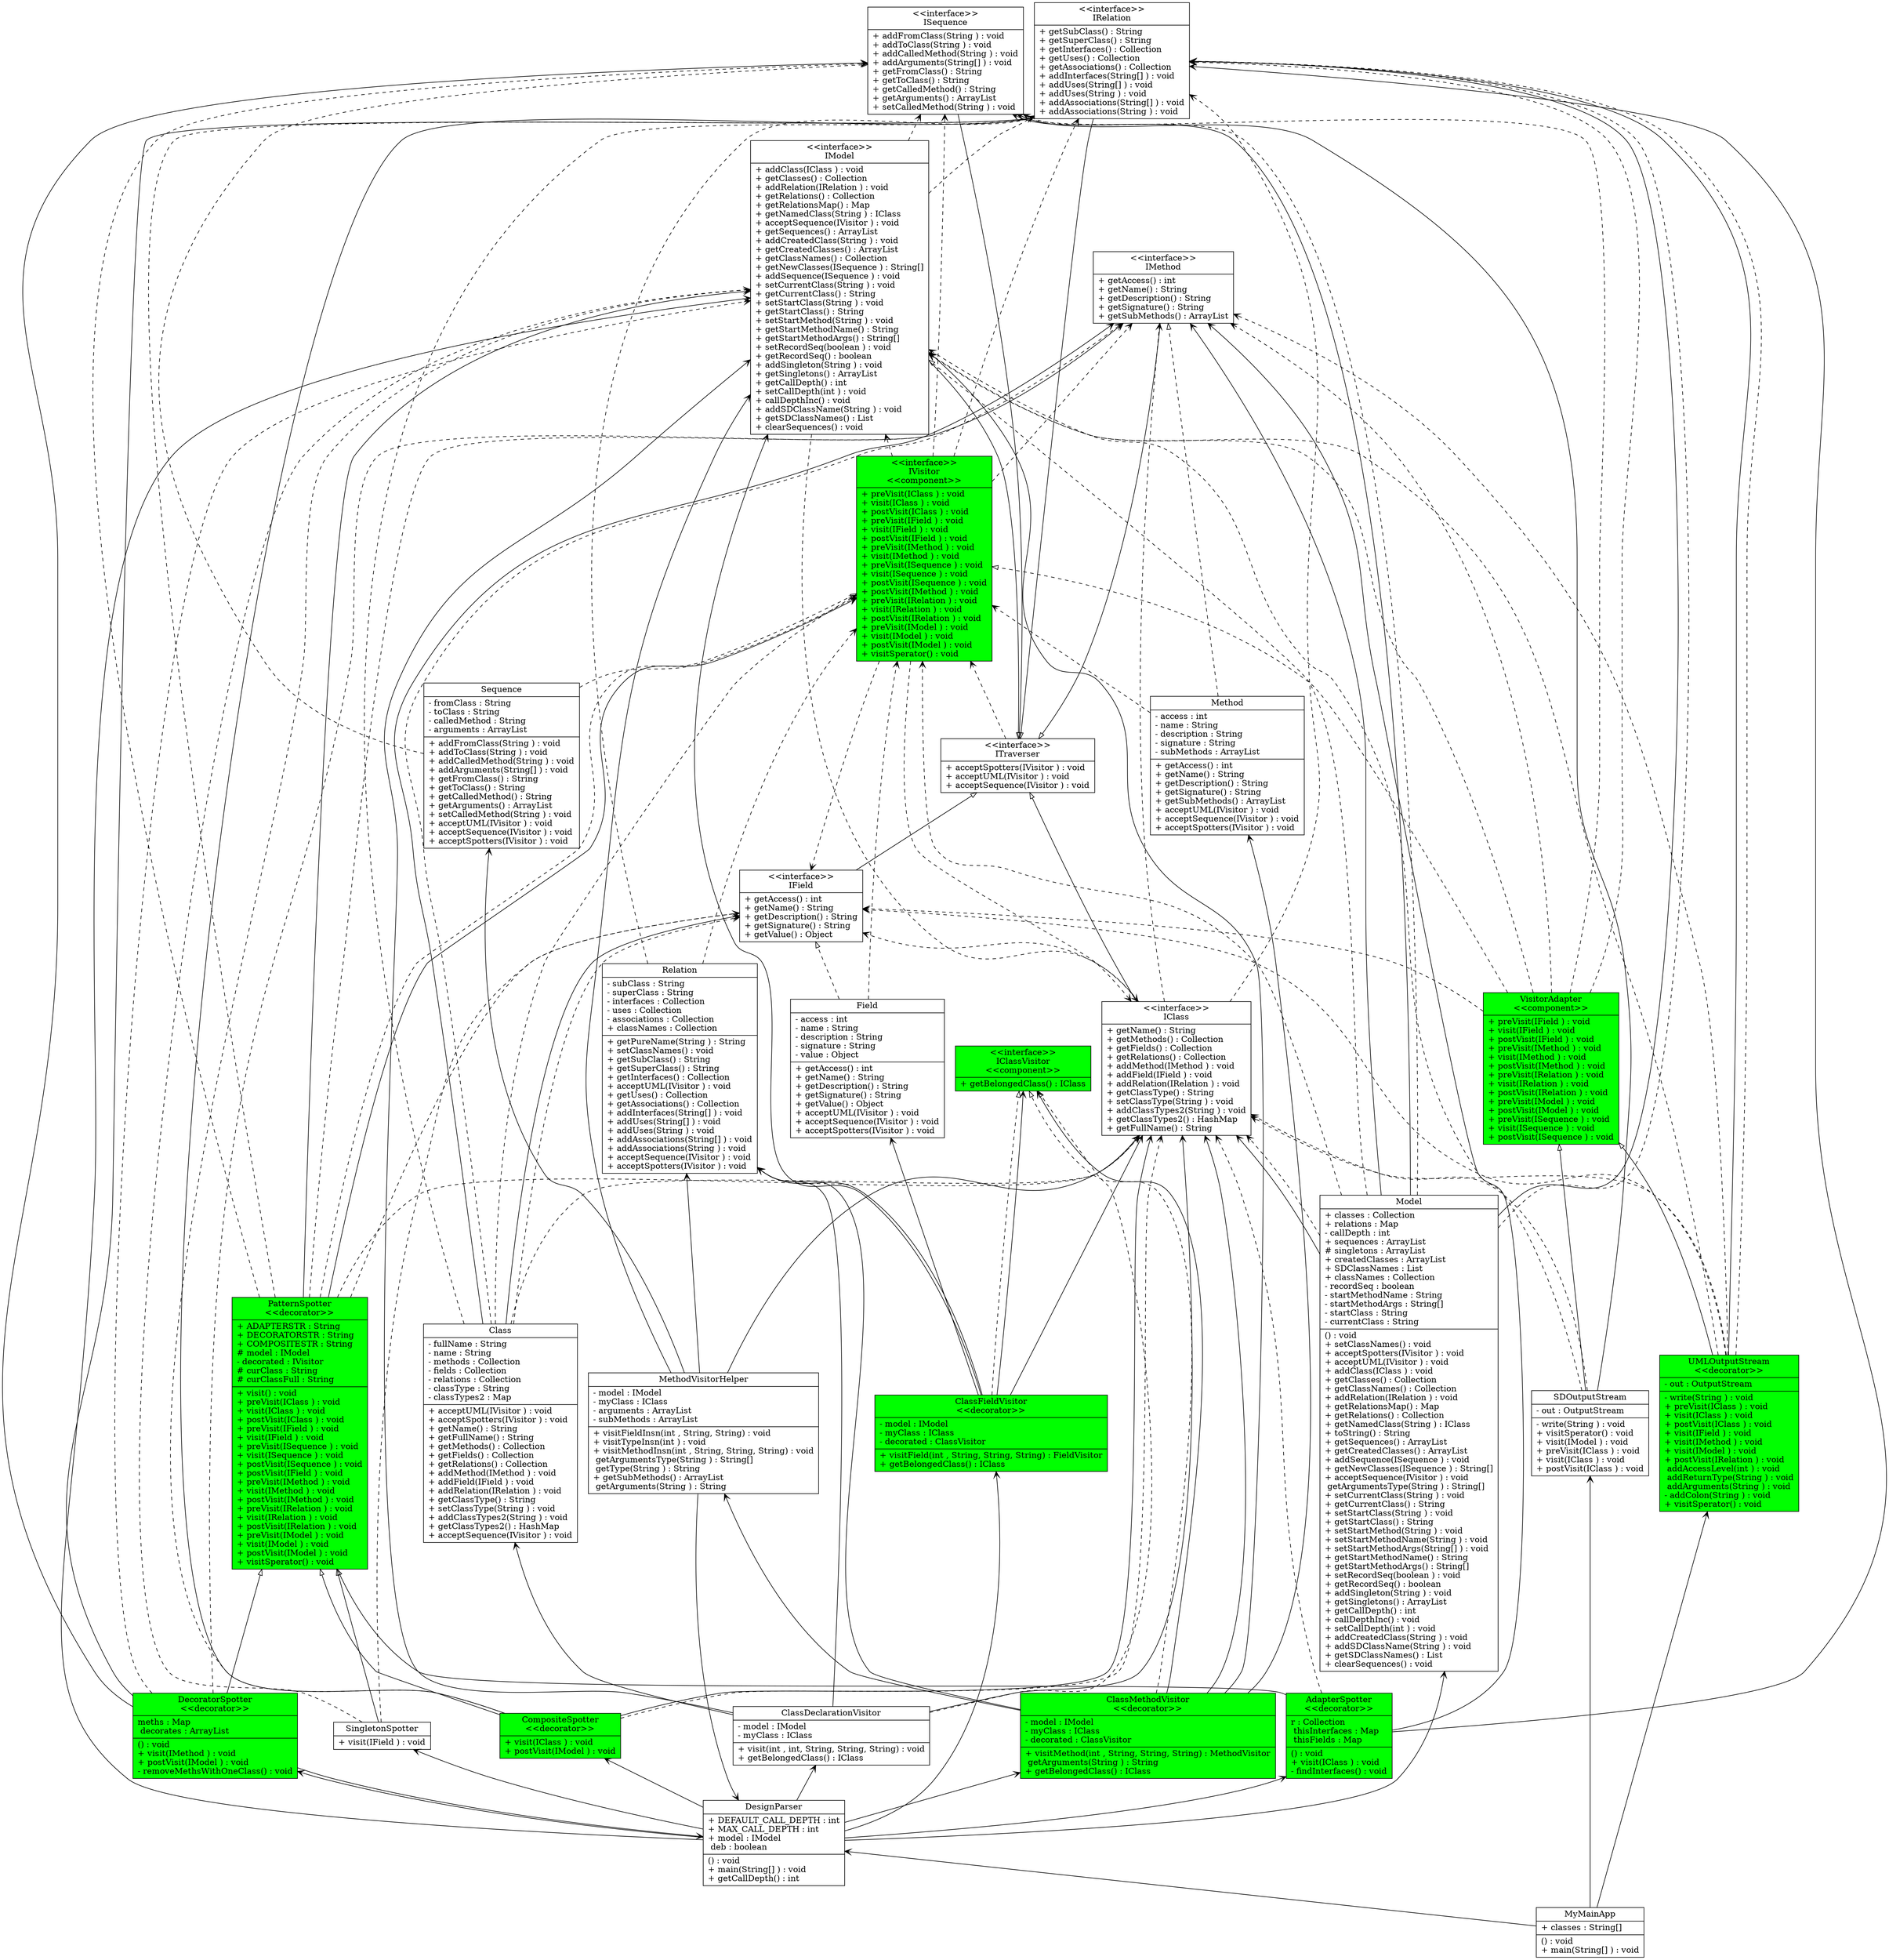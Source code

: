 digraph example { 
rankdir=BT;
MyMainApp [
shape="record",
fillcolor=white, style=filled, label = "{MyMainApp|+ classes : String[]\l|  <clinit>() : void\l+ main(String[] ) : void\l}"
];

ClassDeclarationVisitor [
shape="record",
fillcolor=white, style=filled, label = "{ClassDeclarationVisitor|- model : IModel\l- myClass : IClass\l|+ visit(int , int, String, String, String) : void\l+ getBelongedClass() : IClass\l}"
];

ClassFieldVisitor [
shape="record",
fillcolor=green, style=filled, label = "{ClassFieldVisitor\n\<\<decorator\>\>|- model : IModel\l- myClass : IClass\l- decorated : ClassVisitor\l|+ visitField(int , String, String, String) : FieldVisitor\l+ getBelongedClass() : IClass\l}"
];

ClassMethodVisitor [
shape="record",
fillcolor=green, style=filled, label = "{ClassMethodVisitor\n\<\<decorator\>\>|- model : IModel\l- myClass : IClass\l- decorated : ClassVisitor\l|+ visitMethod(int , String, String, String) : MethodVisitor\l  getArguments(String ) : String\l+ getBelongedClass() : IClass\l}"
];

DesignParser [
shape="record",
fillcolor=white, style=filled, label = "{DesignParser|+ DEFAULT_CALL_DEPTH : int\l+ MAX_CALL_DEPTH : int\l+ model : IModel\l  deb : boolean\l|  <clinit>() : void\l+ main(String[] ) : void\l+ getCallDepth() : int\l}"
];

IClassVisitor [
shape="record",
fillcolor=green, style=filled,label = "{\<\<interface\>\>\nIClassVisitor\n\<\<component\>\>|+ getBelongedClass() : IClass\l}"
];

MethodVisitorHelper [
shape="record",
fillcolor=white, style=filled, label = "{MethodVisitorHelper|- model : IModel\l- myClass : IClass\l- arguments : ArrayList\l- subMethods : ArrayList\l|+ visitFieldInsn(int , String, String) : void\l+ visitTypeInsn(int ) : void\l+ visitMethodInsn(int , String, String, String) : void\l  getArgumentsType(String ) : String[]\l  getType(String ) : String\l+ getSubMethods() : ArrayList\l  getArguments(String ) : String\l}"
];

Class [
shape="record",
fillcolor=white, style=filled, label = "{Class|- fullName : String\l- name : String\l- methods : Collection\l- fields : Collection\l- relations : Collection\l- classType : String\l- classTypes2 : Map\l|+ acceptUML(IVisitor ) : void\l+ acceptSpotters(IVisitor ) : void\l+ getName() : String\l+ getFullName() : String\l+ getMethods() : Collection\l+ getFields() : Collection\l+ getRelations() : Collection\l+ addMethod(IMethod ) : void\l+ addField(IField ) : void\l+ addRelation(IRelation ) : void\l+ getClassType() : String\l+ setClassType(String ) : void\l+ addClassTypes2(String ) : void\l+ getClassTypes2() : HashMap\l+ acceptSequence(IVisitor ) : void\l}"
];

Field [
shape="record",
fillcolor=white, style=filled, label = "{Field|- access : int\l- name : String\l- description : String\l- signature : String\l- value : Object\l|+ getAccess() : int\l+ getName() : String\l+ getDescription() : String\l+ getSignature() : String\l+ getValue() : Object\l+ acceptUML(IVisitor ) : void\l+ acceptSequence(IVisitor ) : void\l+ acceptSpotters(IVisitor ) : void\l}"
];

Method [
shape="record",
fillcolor=white, style=filled, label = "{Method|- access : int\l- name : String\l- description : String\l- signature : String\l- subMethods : ArrayList\l|+ getAccess() : int\l+ getName() : String\l+ getDescription() : String\l+ getSignature() : String\l+ getSubMethods() : ArrayList\l+ acceptUML(IVisitor ) : void\l+ acceptSequence(IVisitor ) : void\l+ acceptSpotters(IVisitor ) : void\l}"
];

Model [
shape="record",
fillcolor=white, style=filled, label = "{Model|+ classes : Collection\l+ relations : Map\l- callDepth : int\l+ sequences : ArrayList\l# singletons : ArrayList\l+ createdClasses : ArrayList\l+ SDClassNames : List\l+ classNames : Collection\l- recordSeq : boolean\l- startMethodName : String\l- startMethodArgs : String[]\l- startClass : String\l- currentClass : String\l|  <clinit>() : void\l+ setClassNames() : void\l+ acceptSpotters(IVisitor ) : void\l+ acceptUML(IVisitor ) : void\l+ addClass(IClass ) : void\l+ getClasses() : Collection\l+ getClassNames() : Collection\l+ addRelation(IRelation ) : void\l+ getRelationsMap() : Map\l+ getRelations() : Collection\l+ getNamedClass(String ) : IClass\l+ toString() : String\l+ getSequences() : ArrayList\l+ getCreatedClasses() : ArrayList\l+ addSequence(ISequence ) : void\l+ getNewClasses(ISequence ) : String[]\l+ acceptSequence(IVisitor ) : void\l  getArgumentsType(String ) : String[]\l+ setCurrentClass(String ) : void\l+ getCurrentClass() : String\l+ setStartClass(String ) : void\l+ getStartClass() : String\l+ setStartMethod(String ) : void\l+ setStartMethodName(String ) : void\l+ setStartMethodArgs(String[] ) : void\l+ getStartMethodName() : String\l+ getStartMethodArgs() : String[]\l+ setRecordSeq(boolean ) : void\l+ getRecordSeq() : boolean\l+ addSingleton(String ) : void\l+ getSingletons() : ArrayList\l+ getCallDepth() : int\l+ callDepthInc() : void\l+ setCallDepth(int ) : void\l+ addCreatedClass(String ) : void\l+ addSDClassName(String ) : void\l+ getSDClassNames() : List\l+ clearSequences() : void\l}"
];

Relation [
shape="record",
fillcolor=white, style=filled, label = "{Relation|- subClass : String\l- superClass : String\l- interfaces : Collection\l- uses : Collection\l- associations : Collection\l+ classNames : Collection\l|+ getPureName(String ) : String\l+ setClassNames() : void\l+ getSubClass() : String\l+ getSuperClass() : String\l+ getInterfaces() : Collection\l+ acceptUML(IVisitor ) : void\l+ getUses() : Collection\l+ getAssociations() : Collection\l+ addInterfaces(String[] ) : void\l+ addUses(String[] ) : void\l+ addUses(String ) : void\l+ addAssociations(String[] ) : void\l+ addAssociations(String ) : void\l+ acceptSequence(IVisitor ) : void\l+ acceptSpotters(IVisitor ) : void\l}"
];

SDOutputStream [
shape="record",
fillcolor=white, style=filled, label = "{SDOutputStream|- out : OutputStream\l|- write(String ) : void\l+ visitSperator() : void\l+ visit(IModel ) : void\l+ preVisit(IClass ) : void\l+ visit(IClass ) : void\l+ postVisit(IClass ) : void\l}"
];

Sequence [
shape="record",
fillcolor=white, style=filled, label = "{Sequence|- fromClass : String\l- toClass : String\l- calledMethod : String\l- arguments : ArrayList\l|+ addFromClass(String ) : void\l+ addToClass(String ) : void\l+ addCalledMethod(String ) : void\l+ addArguments(String[] ) : void\l+ getFromClass() : String\l+ getToClass() : String\l+ getCalledMethod() : String\l+ getArguments() : ArrayList\l+ setCalledMethod(String ) : void\l+ acceptUML(IVisitor ) : void\l+ acceptSequence(IVisitor ) : void\l+ acceptSpotters(IVisitor ) : void\l}"
];

UMLOutputStream [
shape="record",
fillcolor=green, style=filled, label = "{UMLOutputStream\n\<\<decorator\>\>|- out : OutputStream\l|- write(String ) : void\l+ preVisit(IClass ) : void\l+ visit(IClass ) : void\l+ postVisit(IClass ) : void\l+ visit(IField ) : void\l+ visit(IMethod ) : void\l+ visit(IModel ) : void\l+ postVisit(IRelation ) : void\l  addAccessLevel(int ) : void\l  addReturnType(String ) : void\l  addArguments(String ) : void\l- addColon(String ) : void\l+ visitSperator() : void\l}"
];

IClass [
shape="record",
fillcolor=white, style=filled,label = "{\<\<interface\>\>\nIClass|+ getName() : String\l+ getMethods() : Collection\l+ getFields() : Collection\l+ getRelations() : Collection\l+ addMethod(IMethod ) : void\l+ addField(IField ) : void\l+ addRelation(IRelation ) : void\l+ getClassType() : String\l+ setClassType(String ) : void\l+ addClassTypes2(String ) : void\l+ getClassTypes2() : HashMap\l+ getFullName() : String\l}"
];

IField [
shape="record",
fillcolor=white, style=filled,label = "{\<\<interface\>\>\nIField|+ getAccess() : int\l+ getName() : String\l+ getDescription() : String\l+ getSignature() : String\l+ getValue() : Object\l}"
];

IMethod [
shape="record",
fillcolor=white, style=filled,label = "{\<\<interface\>\>\nIMethod|+ getAccess() : int\l+ getName() : String\l+ getDescription() : String\l+ getSignature() : String\l+ getSubMethods() : ArrayList\l}"
];

IModel [
shape="record",
fillcolor=white, style=filled,label = "{\<\<interface\>\>\nIModel|+ addClass(IClass ) : void\l+ getClasses() : Collection\l+ addRelation(IRelation ) : void\l+ getRelations() : Collection\l+ getRelationsMap() : Map\l+ getNamedClass(String ) : IClass\l+ acceptSequence(IVisitor ) : void\l+ getSequences() : ArrayList\l+ addCreatedClass(String ) : void\l+ getCreatedClasses() : ArrayList\l+ getClassNames() : Collection\l+ getNewClasses(ISequence ) : String[]\l+ addSequence(ISequence ) : void\l+ setCurrentClass(String ) : void\l+ getCurrentClass() : String\l+ setStartClass(String ) : void\l+ getStartClass() : String\l+ setStartMethod(String ) : void\l+ getStartMethodName() : String\l+ getStartMethodArgs() : String[]\l+ setRecordSeq(boolean ) : void\l+ getRecordSeq() : boolean\l+ addSingleton(String ) : void\l+ getSingletons() : ArrayList\l+ getCallDepth() : int\l+ setCallDepth(int ) : void\l+ callDepthInc() : void\l+ addSDClassName(String ) : void\l+ getSDClassNames() : List\l+ clearSequences() : void\l}"
];

IRelation [
shape="record",
fillcolor=white, style=filled,label = "{\<\<interface\>\>\nIRelation|+ getSubClass() : String\l+ getSuperClass() : String\l+ getInterfaces() : Collection\l+ getUses() : Collection\l+ getAssociations() : Collection\l+ addInterfaces(String[] ) : void\l+ addUses(String[] ) : void\l+ addUses(String ) : void\l+ addAssociations(String[] ) : void\l+ addAssociations(String ) : void\l}"
];

ISequence [
shape="record",
fillcolor=white, style=filled,label = "{\<\<interface\>\>\nISequence|+ addFromClass(String ) : void\l+ addToClass(String ) : void\l+ addCalledMethod(String ) : void\l+ addArguments(String[] ) : void\l+ getFromClass() : String\l+ getToClass() : String\l+ getCalledMethod() : String\l+ getArguments() : ArrayList\l+ setCalledMethod(String ) : void\l}"
];

AdapterSpotter [
shape="record",
fillcolor=green, style=filled, label = "{AdapterSpotter\n\<\<decorator\>\>|  r : Collection\l  thisInterfaces : Map\l  thisFields : Map\l|  <clinit>() : void\l+ visit(IClass ) : void\l- findInterfaces() : void\l}"
];

DecoratorSpotter [
shape="record",
fillcolor=green, style=filled, label = "{DecoratorSpotter\n\<\<decorator\>\>|  meths : Map\l  decorates : ArrayList\l|  <clinit>() : void\l+ visit(IMethod ) : void\l+ postVisit(IModel ) : void\l- removeMethsWithOneClass() : void\l}"
];

SingletonSpotter [
shape="record",
fillcolor=white, style=filled, label = "{SingletonSpotter|+ visit(IField ) : void\l}"
];

CompositeSpotter [
shape="record",
fillcolor=green, style=filled, label = "{CompositeSpotter\n\<\<decorator\>\>|+ visit(IClass ) : void\l+ postVisit(IModel ) : void\l}"
];

PatternSpotter [
shape="record",
fillcolor=green, style=filled, label = "{PatternSpotter\n\<\<decorator\>\>|+ ADAPTERSTR : String\l+ DECORATORSTR : String\l+ COMPOSITESTR : String\l# model : IModel\l- decorated : IVisitor\l# curClass : String\l# curClassFull : String\l|+ visit() : void\l+ preVisit(IClass ) : void\l+ visit(IClass ) : void\l+ postVisit(IClass ) : void\l+ preVisit(IField ) : void\l+ visit(IField ) : void\l+ preVisit(ISequence ) : void\l+ visit(ISequence ) : void\l+ postVisit(ISequence ) : void\l+ postVisit(IField ) : void\l+ preVisit(IMethod ) : void\l+ visit(IMethod ) : void\l+ postVisit(IMethod ) : void\l+ preVisit(IRelation ) : void\l+ visit(IRelation ) : void\l+ postVisit(IRelation ) : void\l+ preVisit(IModel ) : void\l+ visit(IModel ) : void\l+ postVisit(IModel ) : void\l+ visitSperator() : void\l}"
];

ITraverser [
shape="record",
fillcolor=white, style=filled,label = "{\<\<interface\>\>\nITraverser|+ acceptSpotters(IVisitor ) : void\l+ acceptUML(IVisitor ) : void\l+ acceptSequence(IVisitor ) : void\l}"
];

IVisitor [
shape="record",
fillcolor=green, style=filled,label = "{\<\<interface\>\>\nIVisitor\n\<\<component\>\>|+ preVisit(IClass ) : void\l+ visit(IClass ) : void\l+ postVisit(IClass ) : void\l+ preVisit(IField ) : void\l+ visit(IField ) : void\l+ postVisit(IField ) : void\l+ preVisit(IMethod ) : void\l+ visit(IMethod ) : void\l+ preVisit(ISequence ) : void\l+ visit(ISequence ) : void\l+ postVisit(ISequence ) : void\l+ postVisit(IMethod ) : void\l+ preVisit(IRelation ) : void\l+ visit(IRelation ) : void\l+ postVisit(IRelation ) : void\l+ preVisit(IModel ) : void\l+ visit(IModel ) : void\l+ postVisit(IModel ) : void\l+ visitSperator() : void\l}"
];

VisitorAdapter [
shape="record",
fillcolor=green, style=filled, label = "{VisitorAdapter\n\<\<component\>\>|+ preVisit(IField ) : void\l+ visit(IField ) : void\l+ postVisit(IField ) : void\l+ preVisit(IMethod ) : void\l+ visit(IMethod ) : void\l+ postVisit(IMethod ) : void\l+ preVisit(IRelation ) : void\l+ visit(IRelation ) : void\l+ postVisit(IRelation ) : void\l+ preVisit(IModel ) : void\l+ postVisit(IModel ) : void\l+ preVisit(ISequence ) : void\l+ visit(ISequence ) : void\l+ postVisit(ISequence ) : void\l}"
];


IClass -> ITraverser [arrowhead="empty"];
UMLOutputStream -> VisitorAdapter [arrowhead="empty"];
UMLOutputStream -> IRelation [arrowhead = "vee"];
Method -> IMethod [arrowhead="empty", style="dashed"];
PatternSpotter -> IVisitor [arrowhead="empty", style="dashed"];
CompositeSpotter -> PatternSpotter [arrowhead="empty"];
CompositeSpotter -> IRelation [arrowhead = "vee"];
CompositeSpotter -> IClass [arrowhead = "vee"];
DesignParser -> IModel [arrowhead = "vee"];
MethodVisitorHelper -> Relation [arrowhead = "vee"];
MethodVisitorHelper -> Sequence [arrowhead = "vee"];
MethodVisitorHelper -> DesignParser [arrowhead = "vee"];
Class -> IClass [arrowhead="empty", style="dashed"];
Class -> IField [arrowhead = "vee"];
Class -> IMethod [arrowhead = "vee"];
IMethod -> ITraverser [arrowhead="empty"];
IRelation -> ITraverser [arrowhead="empty"];
PatternSpotter -> IClass [arrowhead = "vee", style = "dashed"];
PatternSpotter -> IField [arrowhead = "vee", style = "dashed"];
PatternSpotter -> ISequence [arrowhead = "vee", style = "dashed"];
PatternSpotter -> IMethod [arrowhead = "vee", style = "dashed"];
PatternSpotter -> IRelation [arrowhead = "vee", style = "dashed"];
PatternSpotter -> IModel [arrowhead = "vee"];
PatternSpotter -> IVisitor [arrowhead = "vee"];
ClassMethodVisitor -> IClassVisitor [arrowhead="empty", style="dashed"];
ClassMethodVisitor -> Relation [arrowhead = "vee"];
ClassMethodVisitor -> MethodVisitorHelper [arrowhead = "vee"];
ClassMethodVisitor -> Method [arrowhead = "vee"];
ClassMethodVisitor -> IClassVisitor [arrowhead = "vee"];
VisitorAdapter -> IField [arrowhead = "vee", style = "dashed"];
VisitorAdapter -> IMethod [arrowhead = "vee", style = "dashed"];
VisitorAdapter -> IRelation [arrowhead = "vee", style = "dashed"];
VisitorAdapter -> IModel [arrowhead = "vee", style = "dashed"];
VisitorAdapter -> ISequence [arrowhead = "vee", style = "dashed"];
CompositeSpotter -> IClass [arrowhead = "vee", style = "dashed"];
CompositeSpotter -> IModel [arrowhead = "vee", style = "dashed"];
SDOutputStream -> VisitorAdapter [arrowhead="empty"];
SDOutputStream -> ISequence [arrowhead = "vee"];
ClassMethodVisitor -> IModel [arrowhead = "vee"];
ClassMethodVisitor -> IClass [arrowhead = "vee"];
Field -> IField [arrowhead="empty", style="dashed"];
IVisitor -> IClass [arrowhead = "vee", style = "dashed"];
IVisitor -> IField [arrowhead = "vee", style = "dashed"];
IVisitor -> IMethod [arrowhead = "vee", style = "dashed"];
IVisitor -> ISequence [arrowhead = "vee", style = "dashed"];
IVisitor -> IRelation [arrowhead = "vee", style = "dashed"];
IVisitor -> IModel [arrowhead = "vee", style = "dashed"];
Method -> IVisitor [arrowhead = "vee", style = "dashed"];
Sequence -> IVisitor [arrowhead = "vee", style = "dashed"];
VisitorAdapter -> IVisitor [arrowhead="empty", style="dashed"];
IField -> ITraverser [arrowhead="empty"];
ClassDeclarationVisitor -> IClassVisitor [arrowhead="empty", style="dashed"];
ClassDeclarationVisitor -> Class [arrowhead = "vee"];
ClassDeclarationVisitor -> Relation [arrowhead = "vee"];
AdapterSpotter -> IClass [arrowhead = "vee", style = "dashed"];
SingletonSpotter -> IModel [arrowhead = "vee", style = "dashed"];
SingletonSpotter -> IField [arrowhead = "vee", style = "dashed"];
Class -> IVisitor [arrowhead = "vee", style = "dashed"];
Class -> IMethod [arrowhead = "vee", style = "dashed"];
Class -> IField [arrowhead = "vee", style = "dashed"];
Class -> IRelation [arrowhead = "vee", style = "dashed"];
DecoratorSpotter -> IMethod [arrowhead = "vee", style = "dashed"];
DecoratorSpotter -> IModel [arrowhead = "vee", style = "dashed"];
DecoratorSpotter -> PatternSpotter [arrowhead="empty"];
DecoratorSpotter -> DesignParser [arrowhead = "vee"];
DecoratorSpotter -> ISequence [arrowhead = "vee"];
DecoratorSpotter -> IRelation [arrowhead = "vee"];
ISequence -> ITraverser [arrowhead="empty"];
ClassDeclarationVisitor -> IModel [arrowhead = "vee"];
ClassDeclarationVisitor -> IClass [arrowhead = "vee"];
UMLOutputStream -> IClass [arrowhead = "vee", style = "dashed"];
UMLOutputStream -> IField [arrowhead = "vee", style = "dashed"];
UMLOutputStream -> IMethod [arrowhead = "vee", style = "dashed"];
UMLOutputStream -> IModel [arrowhead = "vee", style = "dashed"];
UMLOutputStream -> IRelation [arrowhead = "vee", style = "dashed"];
Field -> IVisitor [arrowhead = "vee", style = "dashed"];
Relation -> IVisitor [arrowhead = "vee", style = "dashed"];
ClassFieldVisitor -> IModel [arrowhead = "vee"];
ClassFieldVisitor -> IClass [arrowhead = "vee"];
Sequence -> ISequence [arrowhead="empty", style="dashed"];
AdapterSpotter -> PatternSpotter [arrowhead="empty"];
AdapterSpotter -> IRelation [arrowhead = "vee"];
AdapterSpotter -> IMethod [arrowhead = "vee"];
ClassFieldVisitor -> IClassVisitor [arrowhead="empty", style="dashed"];
ClassFieldVisitor -> Field [arrowhead = "vee"];
ClassFieldVisitor -> Relation [arrowhead = "vee"];
ClassFieldVisitor -> IClassVisitor [arrowhead = "vee"];
IModel -> ITraverser [arrowhead="empty"];
IClass -> IMethod [arrowhead = "vee", style = "dashed"];
IClass -> IField [arrowhead = "vee", style = "dashed"];
IClass -> IRelation [arrowhead = "vee", style = "dashed"];
DesignParser -> Model [arrowhead = "vee"];
DesignParser -> ClassDeclarationVisitor [arrowhead = "vee"];
DesignParser -> ClassFieldVisitor [arrowhead = "vee"];
DesignParser -> ClassMethodVisitor [arrowhead = "vee"];
DesignParser -> SingletonSpotter [arrowhead = "vee"];
DesignParser -> DecoratorSpotter [arrowhead = "vee"];
DesignParser -> AdapterSpotter [arrowhead = "vee"];
DesignParser -> CompositeSpotter [arrowhead = "vee"];
Relation -> IRelation [arrowhead="empty", style="dashed"];
SingletonSpotter -> PatternSpotter [arrowhead="empty"];
MyMainApp -> DesignParser [arrowhead = "vee"];
MyMainApp -> UMLOutputStream [arrowhead = "vee"];
MyMainApp -> SDOutputStream [arrowhead = "vee"];
IModel -> IClass [arrowhead = "vee", style = "dashed"];
IModel -> IRelation [arrowhead = "vee", style = "dashed"];
IModel -> ISequence [arrowhead = "vee", style = "dashed"];
MethodVisitorHelper -> IModel [arrowhead = "vee"];
MethodVisitorHelper -> IClass [arrowhead = "vee"];
Model -> IModel [arrowhead="empty", style="dashed"];
Model -> IClass [arrowhead = "vee"];
Model -> IRelation [arrowhead = "vee"];
Model -> IMethod [arrowhead = "vee"];
Model -> ISequence [arrowhead = "vee"];
SDOutputStream -> IModel [arrowhead = "vee", style = "dashed"];
SDOutputStream -> IClass [arrowhead = "vee", style = "dashed"];
Model -> IVisitor [arrowhead = "vee", style = "dashed"];
Model -> IClass [arrowhead = "vee", style = "dashed"];
Model -> IRelation [arrowhead = "vee", style = "dashed"];
Model -> ISequence [arrowhead = "vee", style = "dashed"];
ITraverser -> IVisitor [arrowhead = "vee", style = "dashed"];}
